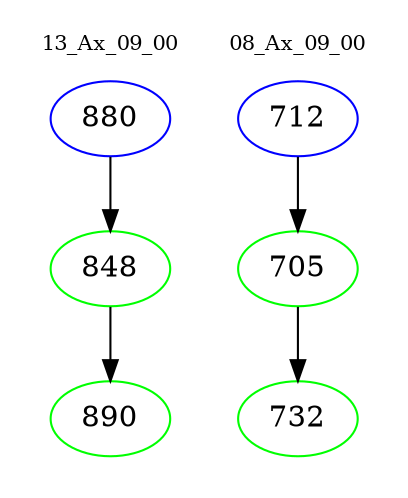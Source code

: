 digraph{
subgraph cluster_0 {
color = white
label = "13_Ax_09_00";
fontsize=10;
T0_880 [label="880", color="blue"]
T0_880 -> T0_848 [color="black"]
T0_848 [label="848", color="green"]
T0_848 -> T0_890 [color="black"]
T0_890 [label="890", color="green"]
}
subgraph cluster_1 {
color = white
label = "08_Ax_09_00";
fontsize=10;
T1_712 [label="712", color="blue"]
T1_712 -> T1_705 [color="black"]
T1_705 [label="705", color="green"]
T1_705 -> T1_732 [color="black"]
T1_732 [label="732", color="green"]
}
}
